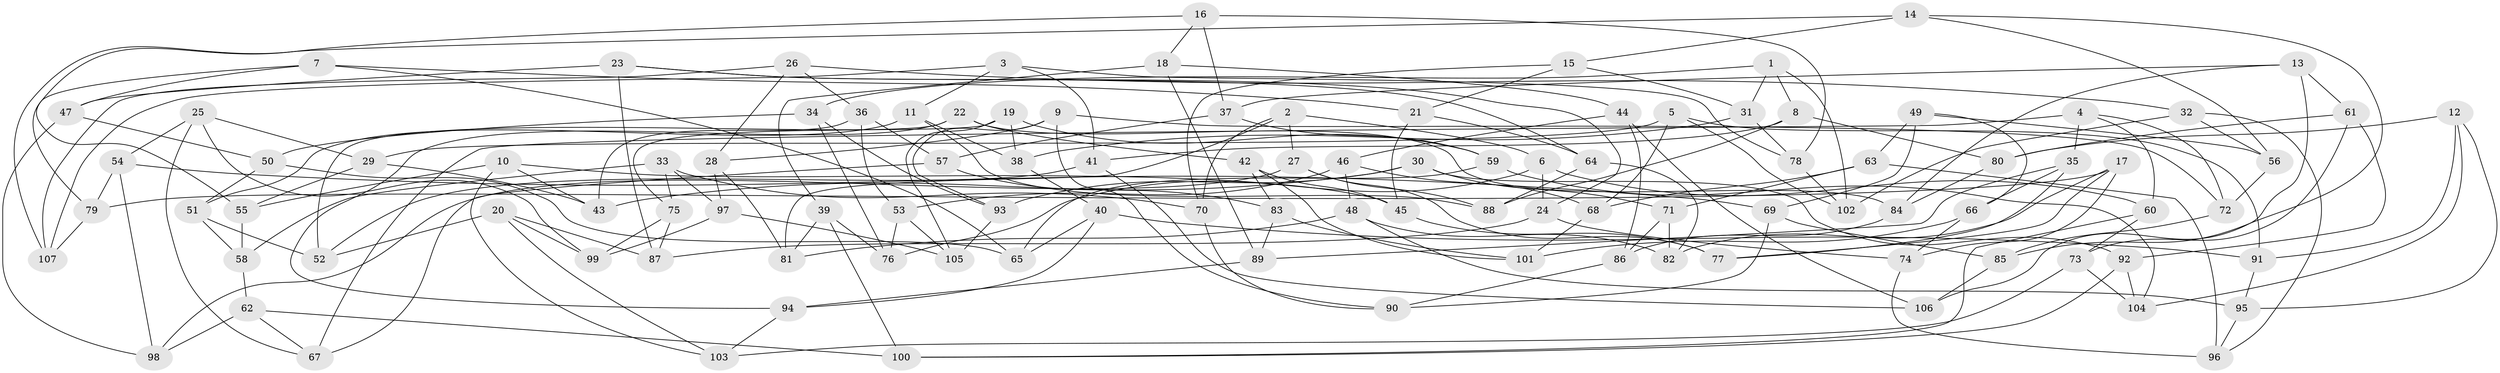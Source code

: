 // Generated by graph-tools (version 1.1) at 2025/03/03/09/25 03:03:05]
// undirected, 107 vertices, 214 edges
graph export_dot {
graph [start="1"]
  node [color=gray90,style=filled];
  1;
  2;
  3;
  4;
  5;
  6;
  7;
  8;
  9;
  10;
  11;
  12;
  13;
  14;
  15;
  16;
  17;
  18;
  19;
  20;
  21;
  22;
  23;
  24;
  25;
  26;
  27;
  28;
  29;
  30;
  31;
  32;
  33;
  34;
  35;
  36;
  37;
  38;
  39;
  40;
  41;
  42;
  43;
  44;
  45;
  46;
  47;
  48;
  49;
  50;
  51;
  52;
  53;
  54;
  55;
  56;
  57;
  58;
  59;
  60;
  61;
  62;
  63;
  64;
  65;
  66;
  67;
  68;
  69;
  70;
  71;
  72;
  73;
  74;
  75;
  76;
  77;
  78;
  79;
  80;
  81;
  82;
  83;
  84;
  85;
  86;
  87;
  88;
  89;
  90;
  91;
  92;
  93;
  94;
  95;
  96;
  97;
  98;
  99;
  100;
  101;
  102;
  103;
  104;
  105;
  106;
  107;
  1 -- 102;
  1 -- 34;
  1 -- 8;
  1 -- 31;
  2 -- 27;
  2 -- 70;
  2 -- 81;
  2 -- 6;
  3 -- 11;
  3 -- 78;
  3 -- 41;
  3 -- 107;
  4 -- 60;
  4 -- 67;
  4 -- 72;
  4 -- 35;
  5 -- 68;
  5 -- 29;
  5 -- 102;
  5 -- 91;
  6 -- 76;
  6 -- 60;
  6 -- 24;
  7 -- 65;
  7 -- 21;
  7 -- 79;
  7 -- 47;
  8 -- 88;
  8 -- 80;
  8 -- 41;
  9 -- 28;
  9 -- 90;
  9 -- 93;
  9 -- 72;
  10 -- 45;
  10 -- 103;
  10 -- 43;
  10 -- 55;
  11 -- 88;
  11 -- 38;
  11 -- 51;
  12 -- 104;
  12 -- 80;
  12 -- 95;
  12 -- 91;
  13 -- 37;
  13 -- 61;
  13 -- 106;
  13 -- 84;
  14 -- 56;
  14 -- 85;
  14 -- 107;
  14 -- 15;
  15 -- 70;
  15 -- 31;
  15 -- 21;
  16 -- 37;
  16 -- 18;
  16 -- 55;
  16 -- 78;
  17 -- 74;
  17 -- 77;
  17 -- 79;
  17 -- 82;
  18 -- 44;
  18 -- 39;
  18 -- 89;
  19 -- 38;
  19 -- 75;
  19 -- 59;
  19 -- 105;
  20 -- 99;
  20 -- 87;
  20 -- 52;
  20 -- 103;
  21 -- 45;
  21 -- 64;
  22 -- 84;
  22 -- 94;
  22 -- 42;
  22 -- 52;
  23 -- 87;
  23 -- 24;
  23 -- 47;
  23 -- 64;
  24 -- 87;
  24 -- 74;
  25 -- 67;
  25 -- 99;
  25 -- 54;
  25 -- 29;
  26 -- 28;
  26 -- 32;
  26 -- 107;
  26 -- 36;
  27 -- 88;
  27 -- 98;
  27 -- 77;
  28 -- 81;
  28 -- 97;
  29 -- 55;
  29 -- 43;
  30 -- 93;
  30 -- 71;
  30 -- 43;
  30 -- 92;
  31 -- 38;
  31 -- 78;
  32 -- 56;
  32 -- 96;
  32 -- 102;
  33 -- 75;
  33 -- 97;
  33 -- 58;
  33 -- 70;
  34 -- 76;
  34 -- 93;
  34 -- 50;
  35 -- 89;
  35 -- 66;
  35 -- 77;
  36 -- 57;
  36 -- 43;
  36 -- 53;
  37 -- 57;
  37 -- 59;
  38 -- 40;
  39 -- 81;
  39 -- 76;
  39 -- 100;
  40 -- 94;
  40 -- 91;
  40 -- 65;
  41 -- 52;
  41 -- 106;
  42 -- 83;
  42 -- 45;
  42 -- 101;
  44 -- 106;
  44 -- 46;
  44 -- 86;
  45 -- 77;
  46 -- 68;
  46 -- 53;
  46 -- 48;
  47 -- 50;
  47 -- 98;
  48 -- 81;
  48 -- 95;
  48 -- 82;
  49 -- 66;
  49 -- 69;
  49 -- 63;
  49 -- 56;
  50 -- 65;
  50 -- 51;
  51 -- 58;
  51 -- 52;
  53 -- 105;
  53 -- 76;
  54 -- 79;
  54 -- 98;
  54 -- 69;
  55 -- 58;
  56 -- 72;
  57 -- 67;
  57 -- 83;
  58 -- 62;
  59 -- 65;
  59 -- 104;
  60 -- 100;
  60 -- 73;
  61 -- 80;
  61 -- 92;
  61 -- 73;
  62 -- 67;
  62 -- 98;
  62 -- 100;
  63 -- 96;
  63 -- 68;
  63 -- 71;
  64 -- 88;
  64 -- 82;
  66 -- 101;
  66 -- 74;
  68 -- 101;
  69 -- 85;
  69 -- 90;
  70 -- 90;
  71 -- 82;
  71 -- 86;
  72 -- 85;
  73 -- 103;
  73 -- 104;
  74 -- 96;
  75 -- 87;
  75 -- 99;
  78 -- 102;
  79 -- 107;
  80 -- 84;
  83 -- 89;
  83 -- 101;
  84 -- 86;
  85 -- 106;
  86 -- 90;
  89 -- 94;
  91 -- 95;
  92 -- 100;
  92 -- 104;
  93 -- 105;
  94 -- 103;
  95 -- 96;
  97 -- 99;
  97 -- 105;
}

